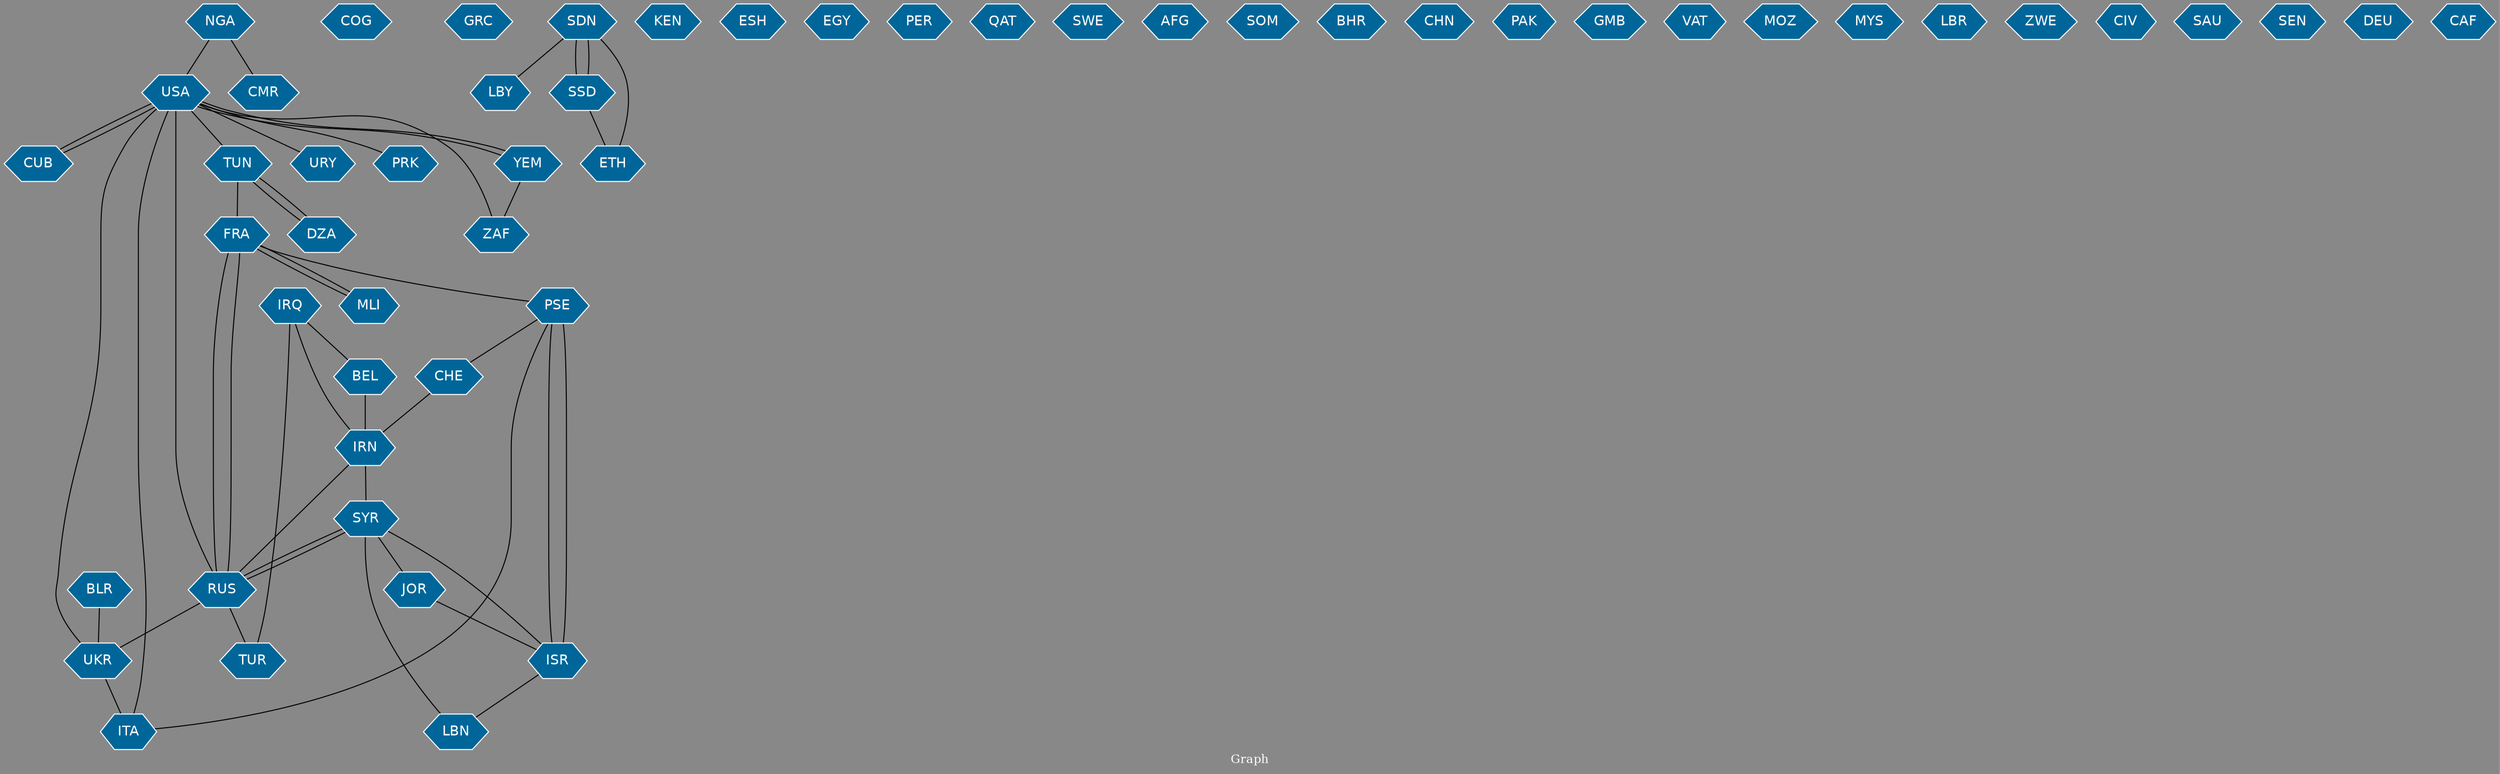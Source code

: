 // Countries together in item graph
graph {
	graph [bgcolor="#888888" fontcolor=white fontsize=12 label="Graph" outputorder=edgesfirst overlap=prism]
	node [color=white fillcolor="#006699" fontcolor=white fontname=Helvetica shape=hexagon style=filled]
	edge [arrowhead=open color=black fontcolor=white fontname=Courier fontsize=12]
		USA [label=USA]
		PSE [label=PSE]
		CHE [label=CHE]
		CUB [label=CUB]
		IRN [label=IRN]
		CMR [label=CMR]
		COG [label=COG]
		SYR [label=SYR]
		ISR [label=ISR]
		GRC [label=GRC]
		IRQ [label=IRQ]
		LBY [label=LBY]
		KEN [label=KEN]
		ESH [label=ESH]
		EGY [label=EGY]
		PER [label=PER]
		TUN [label=TUN]
		RUS [label=RUS]
		URY [label=URY]
		QAT [label=QAT]
		SWE [label=SWE]
		PRK [label=PRK]
		AFG [label=AFG]
		SDN [label=SDN]
		SSD [label=SSD]
		FRA [label=FRA]
		MLI [label=MLI]
		YEM [label=YEM]
		SOM [label=SOM]
		BHR [label=BHR]
		NGA [label=NGA]
		LBN [label=LBN]
		CHN [label=CHN]
		DZA [label=DZA]
		PAK [label=PAK]
		UKR [label=UKR]
		GMB [label=GMB]
		VAT [label=VAT]
		MOZ [label=MOZ]
		ETH [label=ETH]
		MYS [label=MYS]
		ITA [label=ITA]
		LBR [label=LBR]
		JOR [label=JOR]
		ZAF [label=ZAF]
		ZWE [label=ZWE]
		BLR [label=BLR]
		CIV [label=CIV]
		SAU [label=SAU]
		TUR [label=TUR]
		SEN [label=SEN]
		DEU [label=DEU]
		BEL [label=BEL]
		CAF [label=CAF]
			USA -- ZAF [weight=1]
			ISR -- PSE [weight=3]
			NGA -- USA [weight=1]
			MLI -- FRA [weight=1]
			USA -- TUN [weight=1]
			IRQ -- IRN [weight=1]
			YEM -- ZAF [weight=1]
			SSD -- ETH [weight=1]
			FRA -- PSE [weight=1]
			TUN -- FRA [weight=1]
			RUS -- FRA [weight=1]
			IRQ -- BEL [weight=1]
			YEM -- USA [weight=1]
			RUS -- TUR [weight=1]
			SSD -- SDN [weight=1]
			RUS -- SYR [weight=2]
			SDN -- ETH [weight=1]
			USA -- ITA [weight=1]
			UKR -- ITA [weight=2]
			SYR -- JOR [weight=1]
			SDN -- LBY [weight=1]
			CHE -- IRN [weight=1]
			PSE -- CHE [weight=1]
			TUN -- DZA [weight=1]
			BLR -- UKR [weight=1]
			SYR -- ISR [weight=1]
			JOR -- ISR [weight=1]
			USA -- YEM [weight=1]
			BEL -- IRN [weight=1]
			USA -- CUB [weight=3]
			SYR -- LBN [weight=1]
			UKR -- USA [weight=1]
			RUS -- UKR [weight=1]
			USA -- RUS [weight=2]
			SYR -- RUS [weight=1]
			FRA -- RUS [weight=1]
			PSE -- ISR [weight=1]
			CUB -- USA [weight=1]
			RUS -- IRN [weight=2]
			SDN -- SSD [weight=3]
			DZA -- TUN [weight=1]
			USA -- URY [weight=1]
			IRN -- SYR [weight=2]
			FRA -- MLI [weight=1]
			NGA -- CMR [weight=1]
			IRQ -- TUR [weight=1]
			ISR -- LBN [weight=1]
			PSE -- ITA [weight=1]
			USA -- PRK [weight=1]
}